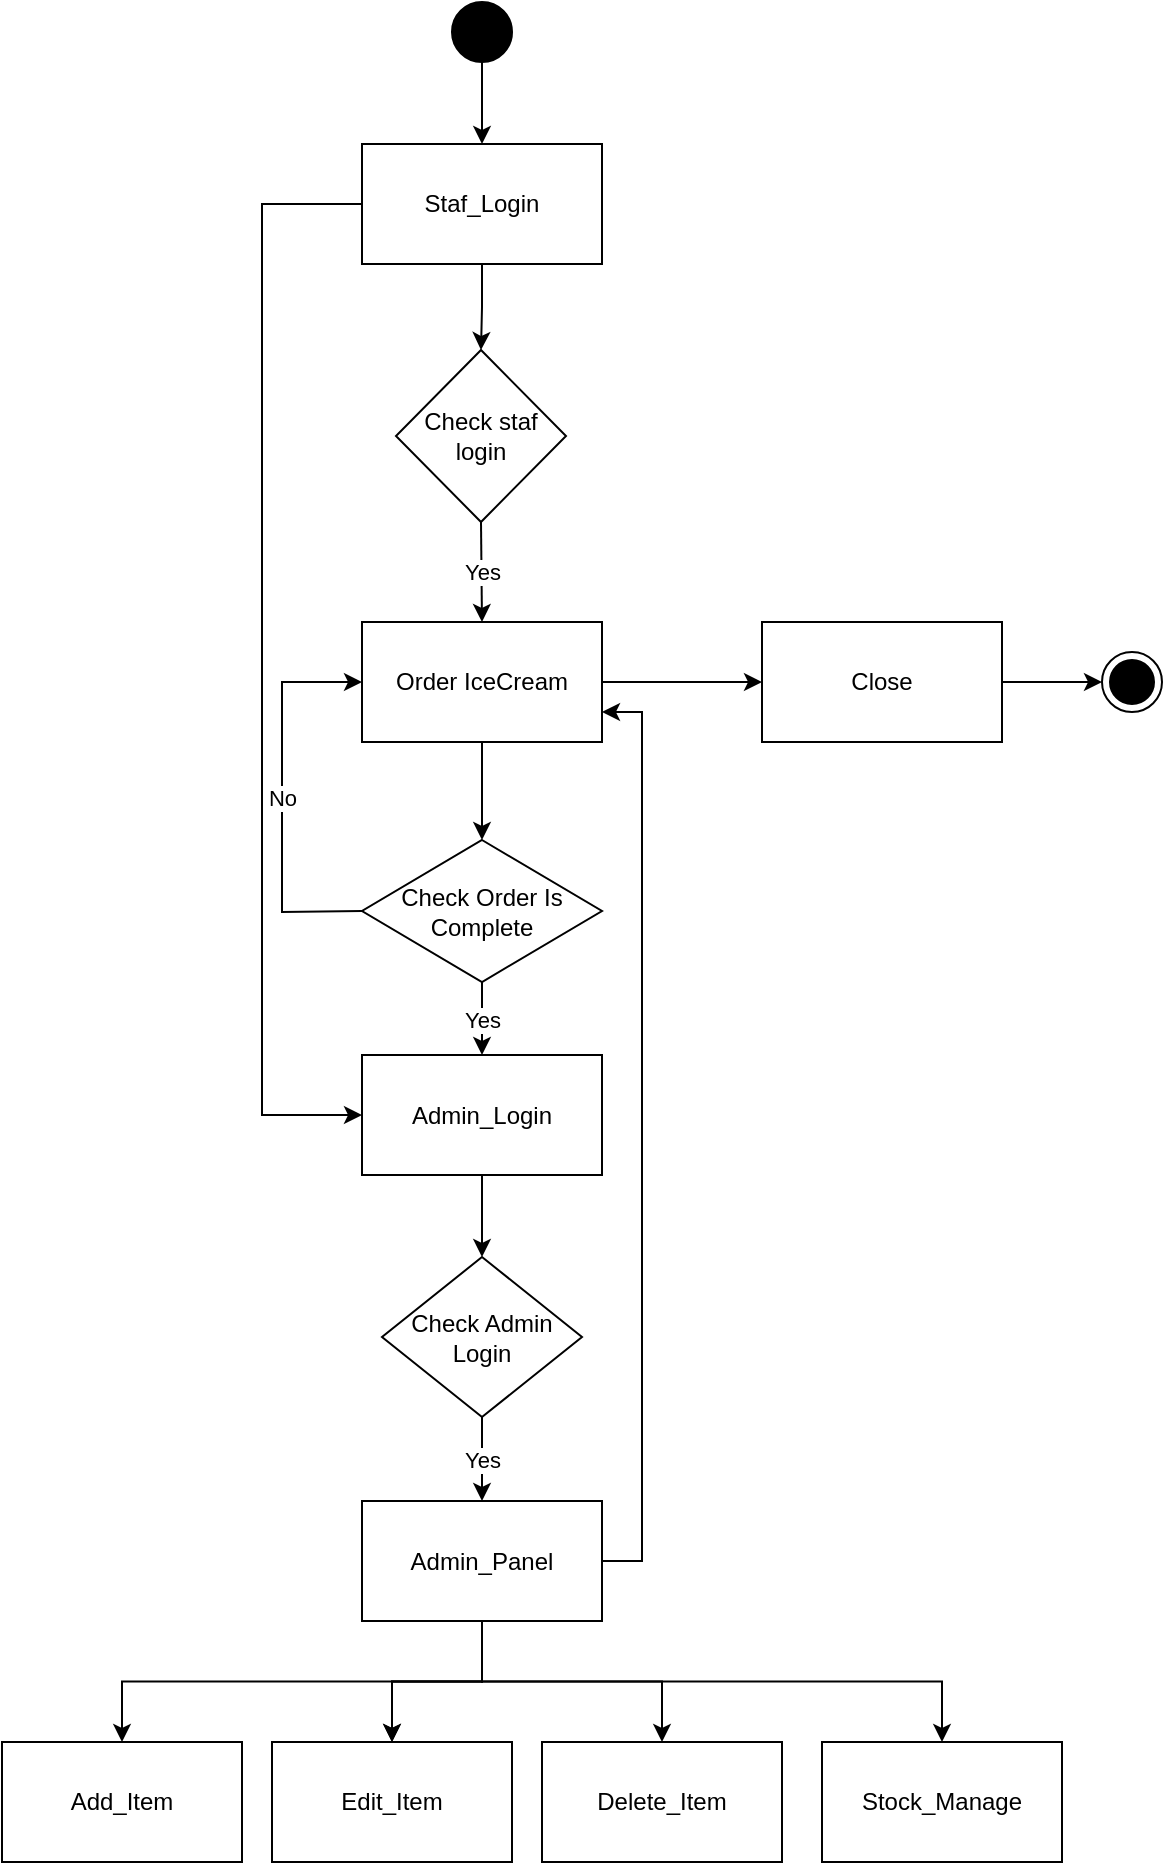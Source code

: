 <mxfile version="24.7.8">
  <diagram name="Page-1" id="GtbK6MXC7SXxHYSEijbv">
    <mxGraphModel dx="794" dy="528" grid="1" gridSize="10" guides="1" tooltips="1" connect="1" arrows="1" fold="1" page="1" pageScale="1" pageWidth="850" pageHeight="1100" math="0" shadow="0">
      <root>
        <mxCell id="0" />
        <mxCell id="1" parent="0" />
        <mxCell id="ari0b6nTxpNJXaMMLobf-3" value="" style="edgeStyle=orthogonalEdgeStyle;rounded=0;orthogonalLoop=1;jettySize=auto;html=1;" edge="1" parent="1" source="ari0b6nTxpNJXaMMLobf-1" target="ari0b6nTxpNJXaMMLobf-2">
          <mxGeometry relative="1" as="geometry" />
        </mxCell>
        <mxCell id="ari0b6nTxpNJXaMMLobf-1" value="" style="ellipse;whiteSpace=wrap;html=1;aspect=fixed;fillStyle=auto;fillColor=#000000;" vertex="1" parent="1">
          <mxGeometry x="365" y="10" width="30" height="30" as="geometry" />
        </mxCell>
        <mxCell id="ari0b6nTxpNJXaMMLobf-5" value="" style="edgeStyle=orthogonalEdgeStyle;rounded=0;orthogonalLoop=1;jettySize=auto;html=1;" edge="1" parent="1" source="ari0b6nTxpNJXaMMLobf-2" target="ari0b6nTxpNJXaMMLobf-4">
          <mxGeometry relative="1" as="geometry" />
        </mxCell>
        <mxCell id="ari0b6nTxpNJXaMMLobf-37" style="edgeStyle=orthogonalEdgeStyle;rounded=0;orthogonalLoop=1;jettySize=auto;html=1;exitX=0;exitY=0.5;exitDx=0;exitDy=0;entryX=0;entryY=0.5;entryDx=0;entryDy=0;" edge="1" parent="1" source="ari0b6nTxpNJXaMMLobf-2" target="ari0b6nTxpNJXaMMLobf-24">
          <mxGeometry relative="1" as="geometry">
            <Array as="points">
              <mxPoint x="270" y="111" />
              <mxPoint x="270" y="567" />
            </Array>
          </mxGeometry>
        </mxCell>
        <mxCell id="ari0b6nTxpNJXaMMLobf-2" value="Staf_Login" style="whiteSpace=wrap;html=1;fillColor=none;fillStyle=auto;" vertex="1" parent="1">
          <mxGeometry x="320" y="81" width="120" height="60" as="geometry" />
        </mxCell>
        <mxCell id="ari0b6nTxpNJXaMMLobf-4" value="Check staf login" style="rhombus;whiteSpace=wrap;html=1;fillColor=none;fillStyle=auto;" vertex="1" parent="1">
          <mxGeometry x="337" y="184" width="85" height="86" as="geometry" />
        </mxCell>
        <mxCell id="ari0b6nTxpNJXaMMLobf-9" value="" style="edgeStyle=orthogonalEdgeStyle;rounded=0;orthogonalLoop=1;jettySize=auto;html=1;" edge="1" parent="1" source="ari0b6nTxpNJXaMMLobf-6" target="ari0b6nTxpNJXaMMLobf-8">
          <mxGeometry relative="1" as="geometry" />
        </mxCell>
        <mxCell id="ari0b6nTxpNJXaMMLobf-16" value="" style="edgeStyle=orthogonalEdgeStyle;rounded=0;orthogonalLoop=1;jettySize=auto;html=1;" edge="1" parent="1" source="ari0b6nTxpNJXaMMLobf-6" target="ari0b6nTxpNJXaMMLobf-15">
          <mxGeometry relative="1" as="geometry" />
        </mxCell>
        <mxCell id="ari0b6nTxpNJXaMMLobf-6" value="Order IceCream" style="whiteSpace=wrap;html=1;fillColor=none;fillStyle=auto;" vertex="1" parent="1">
          <mxGeometry x="320" y="320" width="120" height="60" as="geometry" />
        </mxCell>
        <mxCell id="ari0b6nTxpNJXaMMLobf-11" value="" style="edgeStyle=orthogonalEdgeStyle;rounded=0;orthogonalLoop=1;jettySize=auto;html=1;entryX=0;entryY=0.5;entryDx=0;entryDy=0;" edge="1" parent="1" source="ari0b6nTxpNJXaMMLobf-8" target="ari0b6nTxpNJXaMMLobf-13">
          <mxGeometry relative="1" as="geometry">
            <mxPoint x="700" y="350" as="targetPoint" />
          </mxGeometry>
        </mxCell>
        <mxCell id="ari0b6nTxpNJXaMMLobf-8" value="Close" style="whiteSpace=wrap;html=1;fillColor=none;fillStyle=auto;" vertex="1" parent="1">
          <mxGeometry x="520" y="320" width="120" height="60" as="geometry" />
        </mxCell>
        <mxCell id="ari0b6nTxpNJXaMMLobf-13" value="" style="ellipse;html=1;shape=endState;fillColor=#000000;strokeColor=#000000;" vertex="1" parent="1">
          <mxGeometry x="690" y="335" width="30" height="30" as="geometry" />
        </mxCell>
        <mxCell id="ari0b6nTxpNJXaMMLobf-15" value="Check Order Is Complete" style="rhombus;whiteSpace=wrap;html=1;fillColor=none;fillStyle=auto;" vertex="1" parent="1">
          <mxGeometry x="320" y="429" width="120" height="71" as="geometry" />
        </mxCell>
        <mxCell id="ari0b6nTxpNJXaMMLobf-20" value="" style="endArrow=classic;html=1;rounded=0;entryX=0.5;entryY=0;entryDx=0;entryDy=0;exitX=0.5;exitY=1;exitDx=0;exitDy=0;" edge="1" parent="1" source="ari0b6nTxpNJXaMMLobf-4" target="ari0b6nTxpNJXaMMLobf-6">
          <mxGeometry relative="1" as="geometry">
            <mxPoint x="270" y="290" as="sourcePoint" />
            <mxPoint x="370" y="290" as="targetPoint" />
          </mxGeometry>
        </mxCell>
        <mxCell id="ari0b6nTxpNJXaMMLobf-21" value="Yes" style="edgeLabel;resizable=0;html=1;;align=center;verticalAlign=middle;" connectable="0" vertex="1" parent="ari0b6nTxpNJXaMMLobf-20">
          <mxGeometry relative="1" as="geometry" />
        </mxCell>
        <mxCell id="ari0b6nTxpNJXaMMLobf-27" value="" style="edgeStyle=orthogonalEdgeStyle;rounded=0;orthogonalLoop=1;jettySize=auto;html=1;" edge="1" parent="1" source="ari0b6nTxpNJXaMMLobf-24" target="ari0b6nTxpNJXaMMLobf-26">
          <mxGeometry relative="1" as="geometry" />
        </mxCell>
        <mxCell id="ari0b6nTxpNJXaMMLobf-24" value="Admin_Login" style="whiteSpace=wrap;html=1;fillColor=none;fillStyle=auto;" vertex="1" parent="1">
          <mxGeometry x="320" y="536.5" width="120" height="60" as="geometry" />
        </mxCell>
        <mxCell id="ari0b6nTxpNJXaMMLobf-26" value="Check Admin Login" style="rhombus;whiteSpace=wrap;html=1;fillColor=none;fillStyle=auto;" vertex="1" parent="1">
          <mxGeometry x="330" y="637.5" width="100" height="80" as="geometry" />
        </mxCell>
        <mxCell id="ari0b6nTxpNJXaMMLobf-28" value="" style="endArrow=classic;html=1;rounded=0;entryX=0.5;entryY=0;entryDx=0;entryDy=0;exitX=0.5;exitY=1;exitDx=0;exitDy=0;" edge="1" parent="1" source="ari0b6nTxpNJXaMMLobf-15" target="ari0b6nTxpNJXaMMLobf-24">
          <mxGeometry relative="1" as="geometry">
            <mxPoint x="300" y="510" as="sourcePoint" />
            <mxPoint x="400" y="510" as="targetPoint" />
          </mxGeometry>
        </mxCell>
        <mxCell id="ari0b6nTxpNJXaMMLobf-29" value="Yes" style="edgeLabel;resizable=0;html=1;;align=center;verticalAlign=middle;" connectable="0" vertex="1" parent="ari0b6nTxpNJXaMMLobf-28">
          <mxGeometry relative="1" as="geometry" />
        </mxCell>
        <mxCell id="ari0b6nTxpNJXaMMLobf-30" value="" style="endArrow=classic;html=1;rounded=0;exitX=0;exitY=0.5;exitDx=0;exitDy=0;entryX=0;entryY=0.5;entryDx=0;entryDy=0;" edge="1" parent="1" source="ari0b6nTxpNJXaMMLobf-15" target="ari0b6nTxpNJXaMMLobf-6">
          <mxGeometry relative="1" as="geometry">
            <mxPoint x="210" y="350" as="sourcePoint" />
            <mxPoint x="310" y="350" as="targetPoint" />
            <Array as="points">
              <mxPoint x="280" y="465" />
              <mxPoint x="280" y="350" />
            </Array>
          </mxGeometry>
        </mxCell>
        <mxCell id="ari0b6nTxpNJXaMMLobf-31" value="No" style="edgeLabel;resizable=0;html=1;;align=center;verticalAlign=middle;" connectable="0" vertex="1" parent="ari0b6nTxpNJXaMMLobf-30">
          <mxGeometry relative="1" as="geometry" />
        </mxCell>
        <mxCell id="ari0b6nTxpNJXaMMLobf-36" style="edgeStyle=orthogonalEdgeStyle;rounded=0;orthogonalLoop=1;jettySize=auto;html=1;exitX=1;exitY=0.5;exitDx=0;exitDy=0;entryX=1;entryY=0.75;entryDx=0;entryDy=0;" edge="1" parent="1" source="ari0b6nTxpNJXaMMLobf-32" target="ari0b6nTxpNJXaMMLobf-6">
          <mxGeometry relative="1" as="geometry" />
        </mxCell>
        <mxCell id="ari0b6nTxpNJXaMMLobf-40" value="" style="edgeStyle=orthogonalEdgeStyle;rounded=0;orthogonalLoop=1;jettySize=auto;html=1;exitX=0.5;exitY=1;exitDx=0;exitDy=0;" edge="1" parent="1" source="ari0b6nTxpNJXaMMLobf-32" target="ari0b6nTxpNJXaMMLobf-38">
          <mxGeometry relative="1" as="geometry" />
        </mxCell>
        <mxCell id="ari0b6nTxpNJXaMMLobf-42" value="" style="edgeStyle=orthogonalEdgeStyle;rounded=0;orthogonalLoop=1;jettySize=auto;html=1;" edge="1" parent="1" source="ari0b6nTxpNJXaMMLobf-32" target="ari0b6nTxpNJXaMMLobf-41">
          <mxGeometry relative="1" as="geometry" />
        </mxCell>
        <mxCell id="ari0b6nTxpNJXaMMLobf-43" value="" style="edgeStyle=orthogonalEdgeStyle;rounded=0;orthogonalLoop=1;jettySize=auto;html=1;" edge="1" parent="1" source="ari0b6nTxpNJXaMMLobf-32" target="ari0b6nTxpNJXaMMLobf-41">
          <mxGeometry relative="1" as="geometry" />
        </mxCell>
        <mxCell id="ari0b6nTxpNJXaMMLobf-45" value="" style="edgeStyle=orthogonalEdgeStyle;rounded=0;orthogonalLoop=1;jettySize=auto;html=1;" edge="1" parent="1" source="ari0b6nTxpNJXaMMLobf-32" target="ari0b6nTxpNJXaMMLobf-44">
          <mxGeometry relative="1" as="geometry" />
        </mxCell>
        <mxCell id="ari0b6nTxpNJXaMMLobf-47" value="" style="edgeStyle=orthogonalEdgeStyle;rounded=0;orthogonalLoop=1;jettySize=auto;html=1;exitX=0.5;exitY=1;exitDx=0;exitDy=0;" edge="1" parent="1" source="ari0b6nTxpNJXaMMLobf-32" target="ari0b6nTxpNJXaMMLobf-46">
          <mxGeometry relative="1" as="geometry" />
        </mxCell>
        <mxCell id="ari0b6nTxpNJXaMMLobf-32" value="Admin_Panel" style="whiteSpace=wrap;html=1;fillColor=none;fillStyle=auto;" vertex="1" parent="1">
          <mxGeometry x="320" y="759.5" width="120" height="60" as="geometry" />
        </mxCell>
        <mxCell id="ari0b6nTxpNJXaMMLobf-34" value="" style="endArrow=classic;html=1;rounded=0;entryX=0.5;entryY=0;entryDx=0;entryDy=0;exitX=0.5;exitY=1;exitDx=0;exitDy=0;" edge="1" parent="1" source="ari0b6nTxpNJXaMMLobf-26" target="ari0b6nTxpNJXaMMLobf-32">
          <mxGeometry relative="1" as="geometry">
            <mxPoint x="310" y="730" as="sourcePoint" />
            <mxPoint x="410" y="730" as="targetPoint" />
          </mxGeometry>
        </mxCell>
        <mxCell id="ari0b6nTxpNJXaMMLobf-35" value="Yes" style="edgeLabel;resizable=0;html=1;;align=center;verticalAlign=middle;" connectable="0" vertex="1" parent="ari0b6nTxpNJXaMMLobf-34">
          <mxGeometry relative="1" as="geometry" />
        </mxCell>
        <mxCell id="ari0b6nTxpNJXaMMLobf-38" value="Add_Item" style="whiteSpace=wrap;html=1;fillColor=none;fillStyle=auto;" vertex="1" parent="1">
          <mxGeometry x="140" y="880" width="120" height="60" as="geometry" />
        </mxCell>
        <mxCell id="ari0b6nTxpNJXaMMLobf-41" value="Edit_Item" style="whiteSpace=wrap;html=1;fillColor=none;fillStyle=auto;" vertex="1" parent="1">
          <mxGeometry x="275" y="880" width="120" height="60" as="geometry" />
        </mxCell>
        <mxCell id="ari0b6nTxpNJXaMMLobf-44" value="Delete_Item" style="whiteSpace=wrap;html=1;fillColor=none;fillStyle=auto;" vertex="1" parent="1">
          <mxGeometry x="410" y="880" width="120" height="60" as="geometry" />
        </mxCell>
        <mxCell id="ari0b6nTxpNJXaMMLobf-46" value="Stock_Manage" style="whiteSpace=wrap;html=1;fillColor=none;fillStyle=auto;" vertex="1" parent="1">
          <mxGeometry x="550" y="880" width="120" height="60" as="geometry" />
        </mxCell>
      </root>
    </mxGraphModel>
  </diagram>
</mxfile>
